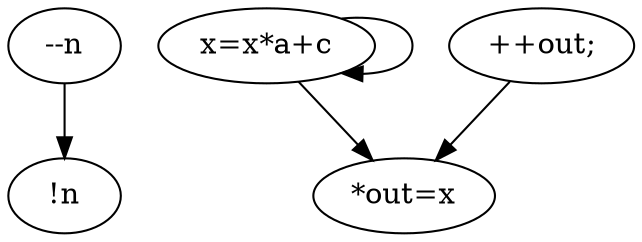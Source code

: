 digraph {
  s1 [label="!n"];
  s2 [label="x=x*a+c"];
  s3 [label="*out=x"];
  s4 [label="++out;"];
  s5 [label="--n"];

  s5 -> s1;
  s2 -> s2;
  s2 -> s3;
  s4 -> s3;
}
